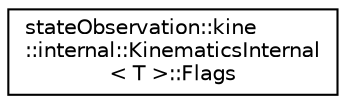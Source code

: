 digraph "Graphical Class Hierarchy"
{
 // LATEX_PDF_SIZE
  edge [fontname="Helvetica",fontsize="10",labelfontname="Helvetica",labelfontsize="10"];
  node [fontname="Helvetica",fontsize="10",shape=record];
  rankdir="LR";
  Node0 [label="stateObservation::kine\l::internal::KinematicsInternal\l\< T \>::Flags",height=0.2,width=0.4,color="black", fillcolor="white", style="filled",URL="$structstateObservation_1_1kine_1_1internal_1_1KinematicsInternal_1_1Flags.html",tooltip=" "];
}
